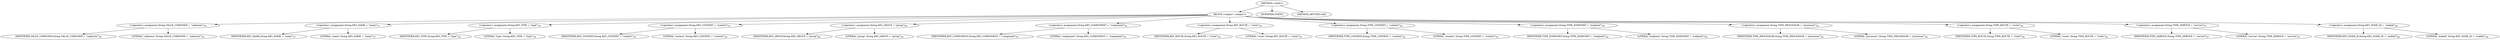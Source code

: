 digraph "&lt;clinit&gt;" {  
"761" [label = <(METHOD,&lt;clinit&gt;)> ]
"762" [label = <(BLOCK,&lt;empty&gt;,&lt;empty&gt;)> ]
"763" [label = <(&lt;operator&gt;.assignment,String VALUE_UNKNOWN = &quot;unknown&quot;)<SUB>36</SUB>> ]
"764" [label = <(IDENTIFIER,VALUE_UNKNOWN,String VALUE_UNKNOWN = &quot;unknown&quot;)<SUB>36</SUB>> ]
"765" [label = <(LITERAL,&quot;unknown&quot;,String VALUE_UNKNOWN = &quot;unknown&quot;)<SUB>36</SUB>> ]
"766" [label = <(&lt;operator&gt;.assignment,String KEY_NAME = &quot;name&quot;)<SUB>37</SUB>> ]
"767" [label = <(IDENTIFIER,KEY_NAME,String KEY_NAME = &quot;name&quot;)<SUB>37</SUB>> ]
"768" [label = <(LITERAL,&quot;name&quot;,String KEY_NAME = &quot;name&quot;)<SUB>37</SUB>> ]
"769" [label = <(&lt;operator&gt;.assignment,String KEY_TYPE = &quot;type&quot;)<SUB>38</SUB>> ]
"770" [label = <(IDENTIFIER,KEY_TYPE,String KEY_TYPE = &quot;type&quot;)<SUB>38</SUB>> ]
"771" [label = <(LITERAL,&quot;type&quot;,String KEY_TYPE = &quot;type&quot;)<SUB>38</SUB>> ]
"772" [label = <(&lt;operator&gt;.assignment,String KEY_CONTEXT = &quot;context&quot;)<SUB>39</SUB>> ]
"773" [label = <(IDENTIFIER,KEY_CONTEXT,String KEY_CONTEXT = &quot;context&quot;)<SUB>39</SUB>> ]
"774" [label = <(LITERAL,&quot;context&quot;,String KEY_CONTEXT = &quot;context&quot;)<SUB>39</SUB>> ]
"775" [label = <(&lt;operator&gt;.assignment,String KEY_GROUP = &quot;group&quot;)<SUB>40</SUB>> ]
"776" [label = <(IDENTIFIER,KEY_GROUP,String KEY_GROUP = &quot;group&quot;)<SUB>40</SUB>> ]
"777" [label = <(LITERAL,&quot;group&quot;,String KEY_GROUP = &quot;group&quot;)<SUB>40</SUB>> ]
"778" [label = <(&lt;operator&gt;.assignment,String KEY_COMPONENT = &quot;component&quot;)<SUB>41</SUB>> ]
"779" [label = <(IDENTIFIER,KEY_COMPONENT,String KEY_COMPONENT = &quot;component&quot;)<SUB>41</SUB>> ]
"780" [label = <(LITERAL,&quot;component&quot;,String KEY_COMPONENT = &quot;component&quot;)<SUB>41</SUB>> ]
"781" [label = <(&lt;operator&gt;.assignment,String KEY_ROUTE = &quot;route&quot;)<SUB>42</SUB>> ]
"782" [label = <(IDENTIFIER,KEY_ROUTE,String KEY_ROUTE = &quot;route&quot;)<SUB>42</SUB>> ]
"783" [label = <(LITERAL,&quot;route&quot;,String KEY_ROUTE = &quot;route&quot;)<SUB>42</SUB>> ]
"784" [label = <(&lt;operator&gt;.assignment,String TYPE_CONTEXT = &quot;context&quot;)<SUB>43</SUB>> ]
"785" [label = <(IDENTIFIER,TYPE_CONTEXT,String TYPE_CONTEXT = &quot;context&quot;)<SUB>43</SUB>> ]
"786" [label = <(LITERAL,&quot;context&quot;,String TYPE_CONTEXT = &quot;context&quot;)<SUB>43</SUB>> ]
"787" [label = <(&lt;operator&gt;.assignment,String TYPE_ENDPOINT = &quot;endpoint&quot;)<SUB>44</SUB>> ]
"788" [label = <(IDENTIFIER,TYPE_ENDPOINT,String TYPE_ENDPOINT = &quot;endpoint&quot;)<SUB>44</SUB>> ]
"789" [label = <(LITERAL,&quot;endpoint&quot;,String TYPE_ENDPOINT = &quot;endpoint&quot;)<SUB>44</SUB>> ]
"790" [label = <(&lt;operator&gt;.assignment,String TYPE_PROCESSOR = &quot;processor&quot;)<SUB>45</SUB>> ]
"791" [label = <(IDENTIFIER,TYPE_PROCESSOR,String TYPE_PROCESSOR = &quot;processor&quot;)<SUB>45</SUB>> ]
"792" [label = <(LITERAL,&quot;processor&quot;,String TYPE_PROCESSOR = &quot;processor&quot;)<SUB>45</SUB>> ]
"793" [label = <(&lt;operator&gt;.assignment,String TYPE_ROUTE = &quot;route&quot;)<SUB>46</SUB>> ]
"794" [label = <(IDENTIFIER,TYPE_ROUTE,String TYPE_ROUTE = &quot;route&quot;)<SUB>46</SUB>> ]
"795" [label = <(LITERAL,&quot;route&quot;,String TYPE_ROUTE = &quot;route&quot;)<SUB>46</SUB>> ]
"796" [label = <(&lt;operator&gt;.assignment,String TYPE_SERVICE = &quot;service&quot;)<SUB>47</SUB>> ]
"797" [label = <(IDENTIFIER,TYPE_SERVICE,String TYPE_SERVICE = &quot;service&quot;)<SUB>47</SUB>> ]
"798" [label = <(LITERAL,&quot;service&quot;,String TYPE_SERVICE = &quot;service&quot;)<SUB>47</SUB>> ]
"799" [label = <(&lt;operator&gt;.assignment,String KEY_NODE_ID = &quot;nodeid&quot;)<SUB>48</SUB>> ]
"800" [label = <(IDENTIFIER,KEY_NODE_ID,String KEY_NODE_ID = &quot;nodeid&quot;)<SUB>48</SUB>> ]
"801" [label = <(LITERAL,&quot;nodeid&quot;,String KEY_NODE_ID = &quot;nodeid&quot;)<SUB>48</SUB>> ]
"802" [label = <(MODIFIER,STATIC)> ]
"803" [label = <(METHOD_RETURN,void)> ]
  "761" -> "762" 
  "761" -> "802" 
  "761" -> "803" 
  "762" -> "763" 
  "762" -> "766" 
  "762" -> "769" 
  "762" -> "772" 
  "762" -> "775" 
  "762" -> "778" 
  "762" -> "781" 
  "762" -> "784" 
  "762" -> "787" 
  "762" -> "790" 
  "762" -> "793" 
  "762" -> "796" 
  "762" -> "799" 
  "763" -> "764" 
  "763" -> "765" 
  "766" -> "767" 
  "766" -> "768" 
  "769" -> "770" 
  "769" -> "771" 
  "772" -> "773" 
  "772" -> "774" 
  "775" -> "776" 
  "775" -> "777" 
  "778" -> "779" 
  "778" -> "780" 
  "781" -> "782" 
  "781" -> "783" 
  "784" -> "785" 
  "784" -> "786" 
  "787" -> "788" 
  "787" -> "789" 
  "790" -> "791" 
  "790" -> "792" 
  "793" -> "794" 
  "793" -> "795" 
  "796" -> "797" 
  "796" -> "798" 
  "799" -> "800" 
  "799" -> "801" 
}
